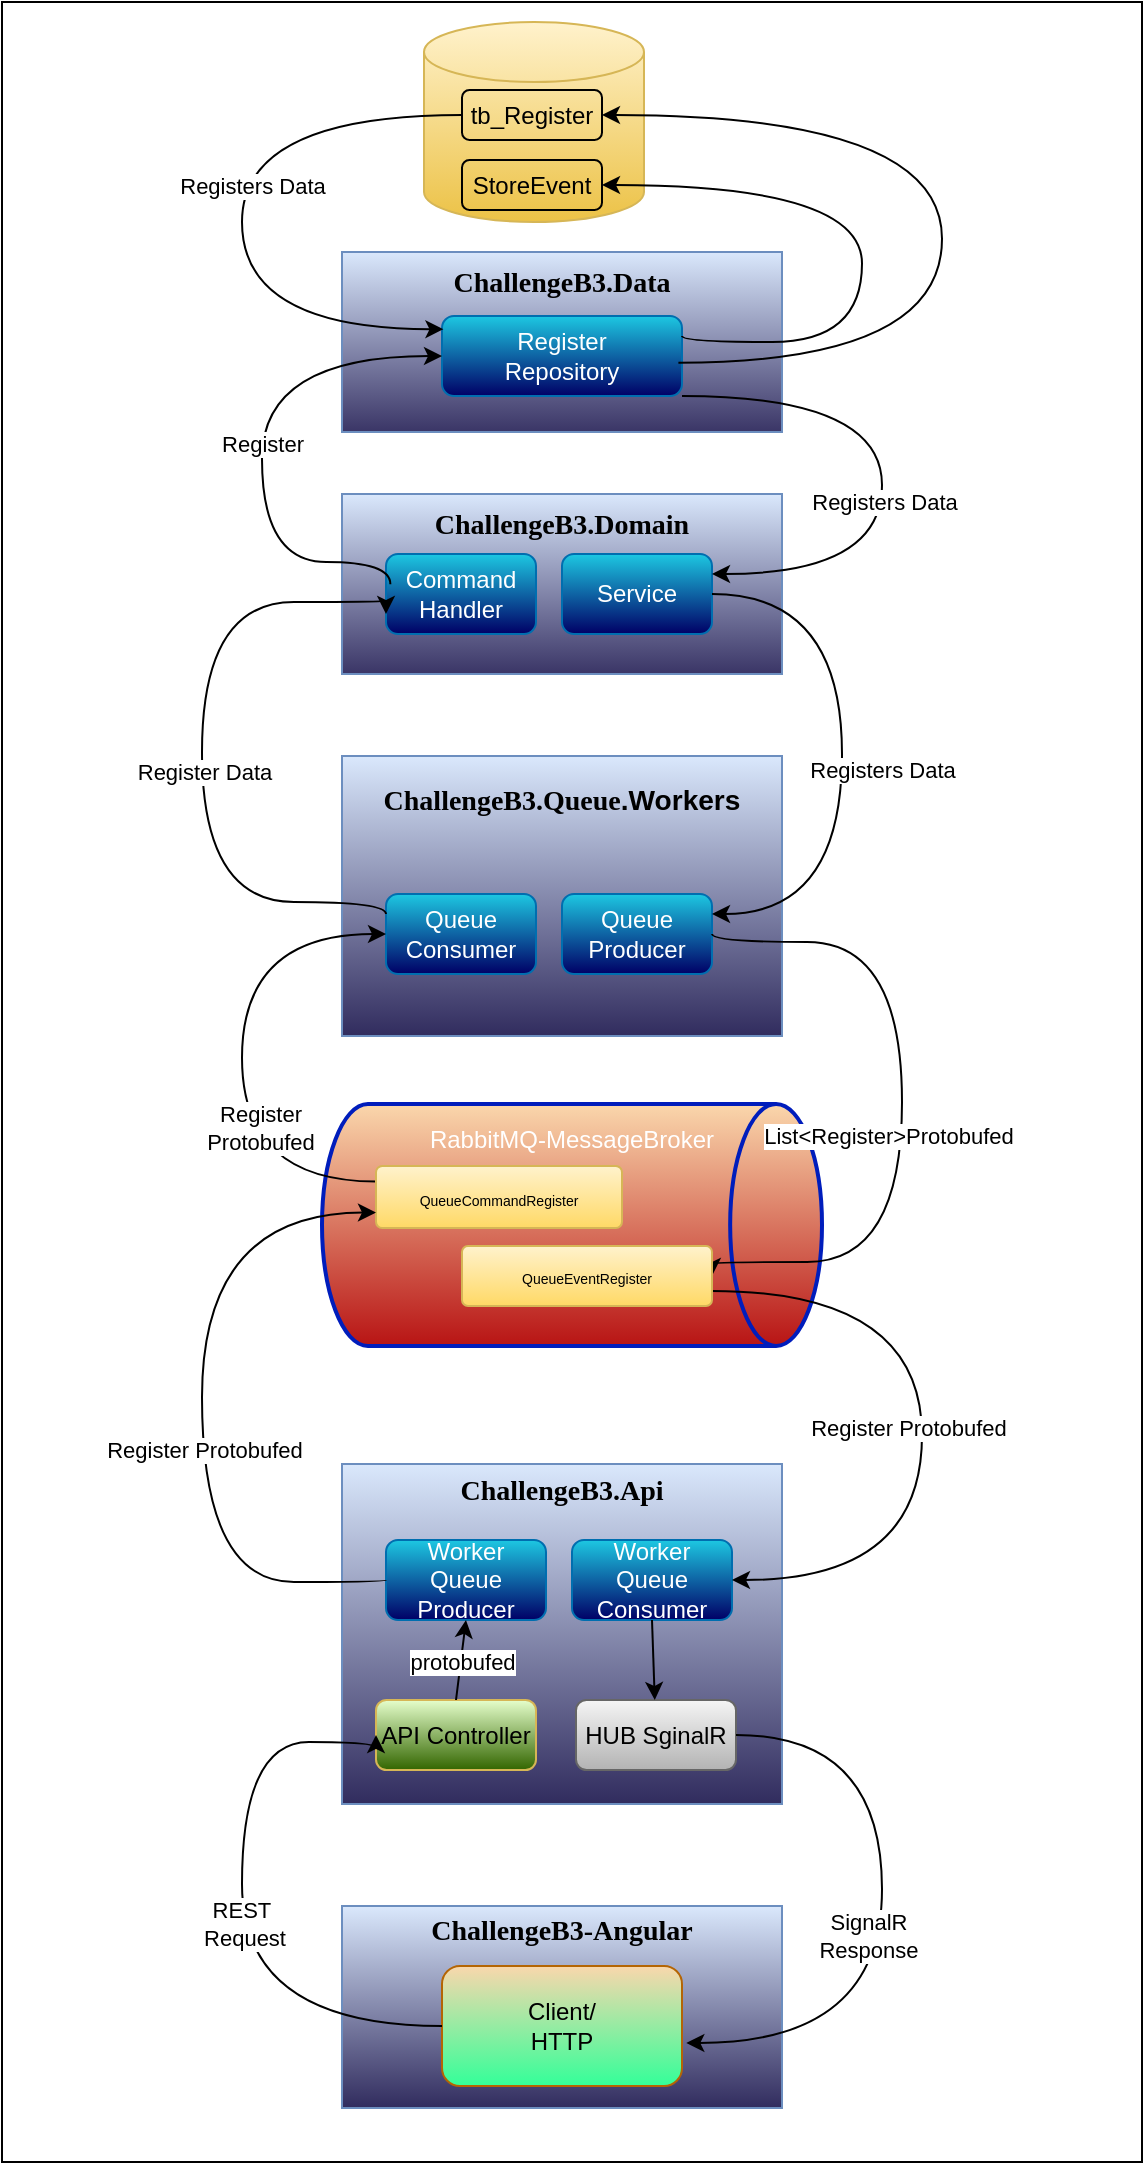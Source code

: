<mxfile version="21.3.0" type="device">
  <diagram name="Page-1" id="mVWfAIDRVsSP9inFPczl">
    <mxGraphModel dx="1323" dy="1332" grid="1" gridSize="10" guides="1" tooltips="1" connect="1" arrows="1" fold="1" page="1" pageScale="1" pageWidth="850" pageHeight="1100" math="0" shadow="0">
      <root>
        <mxCell id="0" />
        <mxCell id="1" parent="0" />
        <mxCell id="jz275YC8xQPVCIXKyLV8-145" value="" style="rounded=0;whiteSpace=wrap;html=1;" vertex="1" parent="1">
          <mxGeometry x="180" y="10" width="570" height="1080" as="geometry" />
        </mxCell>
        <mxCell id="jz275YC8xQPVCIXKyLV8-134" value="&lt;p style=&quot;line-height: 120%;&quot;&gt;&lt;/p&gt;&lt;h3 style=&quot;&quot;&gt;&lt;font style=&quot;font-size: 14px;&quot; face=&quot;Verdana&quot;&gt;ChallengeB3-Angular&lt;/font&gt;&lt;/h3&gt;&lt;div&gt;&lt;font style=&quot;font-size: 14px;&quot; face=&quot;Verdana&quot;&gt;&lt;br&gt;&lt;/font&gt;&lt;/div&gt;&lt;div&gt;&lt;font style=&quot;font-size: 14px;&quot; face=&quot;Verdana&quot;&gt;&lt;br&gt;&lt;/font&gt;&lt;/div&gt;&lt;div&gt;&lt;font style=&quot;font-size: 14px;&quot; face=&quot;Verdana&quot;&gt;&lt;br&gt;&lt;/font&gt;&lt;/div&gt;&lt;div&gt;&lt;br&gt;&lt;/div&gt;&lt;p&gt;&lt;/p&gt;" style="rounded=0;whiteSpace=wrap;html=1;fillColor=#dae8fc;strokeColor=#6c8ebf;movable=1;resizable=1;rotatable=1;deletable=1;editable=1;locked=0;connectable=1;align=center;gradientColor=#312C5E;" vertex="1" parent="1">
          <mxGeometry x="350" y="962" width="220" height="101" as="geometry" />
        </mxCell>
        <mxCell id="jz275YC8xQPVCIXKyLV8-2" value="&lt;p style=&quot;line-height: 120%;&quot;&gt;&lt;/p&gt;&lt;h3 style=&quot;&quot;&gt;&lt;font style=&quot;font-size: 14px;&quot; face=&quot;Verdana&quot;&gt;ChallengeB3.Api&lt;/font&gt;&lt;/h3&gt;&lt;div&gt;&lt;font style=&quot;font-size: 14px;&quot; face=&quot;Verdana&quot;&gt;&lt;br&gt;&lt;/font&gt;&lt;/div&gt;&lt;div&gt;&lt;font style=&quot;font-size: 14px;&quot; face=&quot;Verdana&quot;&gt;&lt;br&gt;&lt;/font&gt;&lt;/div&gt;&lt;div&gt;&lt;font style=&quot;font-size: 14px;&quot; face=&quot;Verdana&quot;&gt;&lt;br&gt;&lt;/font&gt;&lt;/div&gt;&lt;div&gt;&lt;font style=&quot;font-size: 14px;&quot; face=&quot;Verdana&quot;&gt;&lt;br&gt;&lt;/font&gt;&lt;/div&gt;&lt;div&gt;&lt;font style=&quot;font-size: 14px;&quot; face=&quot;Verdana&quot;&gt;&lt;br&gt;&lt;/font&gt;&lt;/div&gt;&lt;div&gt;&lt;font style=&quot;font-size: 14px;&quot; face=&quot;Verdana&quot;&gt;&lt;br&gt;&lt;/font&gt;&lt;/div&gt;&lt;div&gt;&lt;font style=&quot;font-size: 14px;&quot; face=&quot;Verdana&quot;&gt;&lt;br&gt;&lt;/font&gt;&lt;/div&gt;&lt;div&gt;&lt;br&gt;&lt;/div&gt;&lt;p&gt;&lt;/p&gt;" style="rounded=0;whiteSpace=wrap;html=1;fillColor=#dae8fc;strokeColor=#6c8ebf;movable=1;resizable=1;rotatable=1;deletable=1;editable=1;locked=0;connectable=1;align=center;gradientColor=#312C5E;" vertex="1" parent="1">
          <mxGeometry x="350" y="741" width="220" height="170" as="geometry" />
        </mxCell>
        <mxCell id="jz275YC8xQPVCIXKyLV8-4" value="HUB SginalR" style="rounded=1;whiteSpace=wrap;html=1;fillColor=#f5f5f5;strokeColor=#666666;movable=1;resizable=1;rotatable=1;deletable=1;editable=1;locked=0;connectable=1;gradientColor=#b3b3b3;" vertex="1" parent="1">
          <mxGeometry x="467" y="859" width="80" height="35" as="geometry" />
        </mxCell>
        <mxCell id="jz275YC8xQPVCIXKyLV8-5" value="API Controller" style="rounded=1;whiteSpace=wrap;html=1;fillColor=#E6FFCC;strokeColor=#d6b656;gradientColor=#336600;" vertex="1" parent="1">
          <mxGeometry x="367" y="859" width="80" height="35" as="geometry" />
        </mxCell>
        <mxCell id="jz275YC8xQPVCIXKyLV8-9" value="RabbitMQ-MessageBroker&lt;br&gt;&lt;br&gt;&lt;br&gt;&lt;br&gt;&lt;br&gt;&lt;br&gt;&lt;br&gt;" style="strokeWidth=2;html=1;shape=mxgraph.flowchart.direct_data;whiteSpace=wrap;fillColor=#fad7ac;fontColor=#ffffff;strokeColor=#001DBC;gradientColor=#b81414;" vertex="1" parent="1">
          <mxGeometry x="340" y="561" width="250" height="121" as="geometry" />
        </mxCell>
        <mxCell id="jz275YC8xQPVCIXKyLV8-10" value="Worker&lt;br&gt;Queue&lt;br&gt;Producer" style="rounded=1;whiteSpace=wrap;html=1;fillColor=#1DC8E2;fontColor=#ffffff;strokeColor=#006EAF;gradientColor=#000066;" vertex="1" parent="1">
          <mxGeometry x="372" y="779" width="80" height="40" as="geometry" />
        </mxCell>
        <mxCell id="jz275YC8xQPVCIXKyLV8-13" value="Worker&lt;br&gt;Queue&lt;br&gt;Consumer" style="rounded=1;whiteSpace=wrap;html=1;fillColor=#1DC8E2;fontColor=#ffffff;strokeColor=#006EAF;gradientColor=#000066;" vertex="1" parent="1">
          <mxGeometry x="465" y="779" width="80" height="40" as="geometry" />
        </mxCell>
        <mxCell id="jz275YC8xQPVCIXKyLV8-15" style="edgeStyle=orthogonalEdgeStyle;rounded=0;orthogonalLoop=1;jettySize=auto;html=1;exitX=0.5;exitY=1;exitDx=0;exitDy=0;" edge="1" parent="1" source="jz275YC8xQPVCIXKyLV8-4" target="jz275YC8xQPVCIXKyLV8-4">
          <mxGeometry relative="1" as="geometry" />
        </mxCell>
        <mxCell id="jz275YC8xQPVCIXKyLV8-22" value="Client/&lt;br&gt;HTTP" style="rounded=1;whiteSpace=wrap;html=1;fillColor=#fad7ac;strokeColor=#b46504;gradientColor=#33FF99;" vertex="1" parent="1">
          <mxGeometry x="400" y="992" width="120" height="60" as="geometry" />
        </mxCell>
        <mxCell id="jz275YC8xQPVCIXKyLV8-26" value="" style="endArrow=classic;html=1;rounded=0;exitX=0.5;exitY=1;exitDx=0;exitDy=0;" edge="1" parent="1" source="jz275YC8xQPVCIXKyLV8-13" target="jz275YC8xQPVCIXKyLV8-4">
          <mxGeometry width="50" height="50" relative="1" as="geometry">
            <mxPoint x="650" y="560" as="sourcePoint" />
            <mxPoint x="620" y="410" as="targetPoint" />
          </mxGeometry>
        </mxCell>
        <mxCell id="jz275YC8xQPVCIXKyLV8-27" value="" style="endArrow=classic;html=1;rounded=0;exitX=0.5;exitY=0;exitDx=0;exitDy=0;entryX=0.5;entryY=1;entryDx=0;entryDy=0;" edge="1" parent="1" source="jz275YC8xQPVCIXKyLV8-5" target="jz275YC8xQPVCIXKyLV8-10">
          <mxGeometry width="50" height="50" relative="1" as="geometry">
            <mxPoint x="570" y="460" as="sourcePoint" />
            <mxPoint x="620" y="410" as="targetPoint" />
          </mxGeometry>
        </mxCell>
        <mxCell id="jz275YC8xQPVCIXKyLV8-135" value="protobufed" style="edgeLabel;html=1;align=center;verticalAlign=middle;resizable=0;points=[];" vertex="1" connectable="0" parent="jz275YC8xQPVCIXKyLV8-27">
          <mxGeometry x="-0.479" y="-1" relative="1" as="geometry">
            <mxPoint y="-9" as="offset" />
          </mxGeometry>
        </mxCell>
        <mxCell id="jz275YC8xQPVCIXKyLV8-30" value="&lt;p style=&quot;line-height: 120%;&quot;&gt;&lt;/p&gt;&lt;h3 style=&quot;&quot;&gt;&lt;font face=&quot;Verdana&quot;&gt;&lt;span style=&quot;font-size: 14px;&quot;&gt;ChallengeB3.Queue&lt;/span&gt;&lt;/font&gt;.Workers&lt;/h3&gt;&lt;div&gt;&lt;font face=&quot;Verdana&quot;&gt;&lt;span style=&quot;font-size: 14px;&quot;&gt;&lt;br&gt;&lt;/span&gt;&lt;/font&gt;&lt;/div&gt;&lt;div&gt;&lt;font face=&quot;Verdana&quot;&gt;&lt;span style=&quot;font-size: 14px;&quot;&gt;&lt;br&gt;&lt;/span&gt;&lt;/font&gt;&lt;/div&gt;&lt;div&gt;&lt;font face=&quot;Verdana&quot;&gt;&lt;span style=&quot;font-size: 14px;&quot;&gt;&lt;br&gt;&lt;/span&gt;&lt;/font&gt;&lt;/div&gt;&lt;div&gt;&lt;font face=&quot;Verdana&quot;&gt;&lt;span style=&quot;font-size: 14px;&quot;&gt;&lt;br&gt;&lt;/span&gt;&lt;/font&gt;&lt;/div&gt;&lt;div&gt;&lt;font face=&quot;Verdana&quot;&gt;&lt;span style=&quot;font-size: 14px;&quot;&gt;&lt;br&gt;&lt;/span&gt;&lt;/font&gt;&lt;/div&gt;&lt;p&gt;&lt;/p&gt;" style="rounded=0;whiteSpace=wrap;html=1;fillColor=#dae8fc;strokeColor=#6c8ebf;movable=1;resizable=1;rotatable=1;deletable=1;editable=1;locked=0;connectable=1;align=center;gradientColor=#312C5E;" vertex="1" parent="1">
          <mxGeometry x="350" y="387" width="220" height="140" as="geometry" />
        </mxCell>
        <mxCell id="jz275YC8xQPVCIXKyLV8-14" value="Queue&lt;br&gt;Producer" style="rounded=1;whiteSpace=wrap;html=1;fillColor=#1DC8E2;fontColor=#ffffff;strokeColor=#006EAF;gradientColor=#000066;" vertex="1" parent="1">
          <mxGeometry x="460" y="456" width="75" height="40" as="geometry" />
        </mxCell>
        <mxCell id="jz275YC8xQPVCIXKyLV8-6" value="Queue Consumer" style="rounded=1;whiteSpace=wrap;html=1;fillColor=#1DC8E2;fontColor=#ffffff;strokeColor=#006EAF;gradientColor=#000066;" vertex="1" parent="1">
          <mxGeometry x="372" y="456" width="75" height="40" as="geometry" />
        </mxCell>
        <mxCell id="jz275YC8xQPVCIXKyLV8-32" value="" style="endArrow=classic;html=1;rounded=0;edgeStyle=orthogonalEdgeStyle;curved=1;exitX=0;exitY=0.25;exitDx=0;exitDy=0;entryX=0;entryY=0.5;entryDx=0;entryDy=0;" edge="1" parent="1" source="jz275YC8xQPVCIXKyLV8-124" target="jz275YC8xQPVCIXKyLV8-6">
          <mxGeometry width="50" height="50" relative="1" as="geometry">
            <mxPoint x="390" y="699" as="sourcePoint" />
            <mxPoint x="310" y="599" as="targetPoint" />
            <Array as="points">
              <mxPoint x="300" y="600" />
              <mxPoint x="300" y="476" />
            </Array>
          </mxGeometry>
        </mxCell>
        <mxCell id="jz275YC8xQPVCIXKyLV8-51" value="Register &lt;br&gt;Protobufed" style="edgeLabel;html=1;align=center;verticalAlign=middle;resizable=0;points=[];" vertex="1" connectable="0" parent="jz275YC8xQPVCIXKyLV8-32">
          <mxGeometry x="-0.42" y="-17" relative="1" as="geometry">
            <mxPoint x="-8" y="-18" as="offset" />
          </mxGeometry>
        </mxCell>
        <mxCell id="jz275YC8xQPVCIXKyLV8-34" value="" style="endArrow=classic;html=1;rounded=0;exitX=0;exitY=0.5;exitDx=0;exitDy=0;edgeStyle=orthogonalEdgeStyle;curved=1;entryX=0;entryY=0.5;entryDx=0;entryDy=0;" edge="1" parent="1" source="jz275YC8xQPVCIXKyLV8-22" target="jz275YC8xQPVCIXKyLV8-5">
          <mxGeometry width="50" height="50" relative="1" as="geometry">
            <mxPoint x="210" y="1000" as="sourcePoint" />
            <mxPoint x="340" y="880" as="targetPoint" />
            <Array as="points">
              <mxPoint x="300" y="1022" />
              <mxPoint x="300" y="880" />
              <mxPoint x="367" y="880" />
            </Array>
          </mxGeometry>
        </mxCell>
        <mxCell id="jz275YC8xQPVCIXKyLV8-43" value="REST&amp;nbsp;&lt;br&gt;Request" style="edgeLabel;html=1;align=center;verticalAlign=middle;resizable=0;points=[];" vertex="1" connectable="0" parent="jz275YC8xQPVCIXKyLV8-34">
          <mxGeometry x="0.01" y="-1" relative="1" as="geometry">
            <mxPoint y="7" as="offset" />
          </mxGeometry>
        </mxCell>
        <mxCell id="jz275YC8xQPVCIXKyLV8-35" value="&lt;p style=&quot;line-height: 120%;&quot;&gt;&lt;/p&gt;&lt;h3 style=&quot;&quot;&gt;&lt;font face=&quot;Verdana&quot;&gt;&lt;span style=&quot;font-size: 14px;&quot;&gt;ChallengeB3.Domain&lt;/span&gt;&lt;/font&gt;&lt;/h3&gt;&lt;div&gt;&lt;font face=&quot;Verdana&quot;&gt;&lt;span style=&quot;font-size: 14px;&quot;&gt;&lt;br&gt;&lt;/span&gt;&lt;/font&gt;&lt;/div&gt;&lt;div&gt;&lt;font face=&quot;Verdana&quot;&gt;&lt;span style=&quot;font-size: 14px;&quot;&gt;&lt;br&gt;&lt;/span&gt;&lt;/font&gt;&lt;/div&gt;&lt;div&gt;&lt;br&gt;&lt;/div&gt;&lt;p&gt;&lt;/p&gt;" style="rounded=0;whiteSpace=wrap;html=1;fillColor=#dae8fc;strokeColor=#6c8ebf;movable=1;resizable=1;rotatable=1;deletable=1;editable=1;locked=0;connectable=1;align=center;gradientColor=#3a3566;" vertex="1" parent="1">
          <mxGeometry x="350" y="256" width="220" height="90" as="geometry" />
        </mxCell>
        <mxCell id="jz275YC8xQPVCIXKyLV8-37" value="Service" style="rounded=1;whiteSpace=wrap;html=1;fillColor=#1DC8E2;fontColor=#ffffff;strokeColor=#006EAF;gradientColor=#000066;" vertex="1" parent="1">
          <mxGeometry x="460" y="286" width="75" height="40" as="geometry" />
        </mxCell>
        <mxCell id="jz275YC8xQPVCIXKyLV8-38" value="Command Handler" style="rounded=1;whiteSpace=wrap;html=1;fillColor=#1DC8E2;fontColor=#ffffff;strokeColor=#006EAF;gradientColor=#000066;" vertex="1" parent="1">
          <mxGeometry x="372" y="286" width="75" height="40" as="geometry" />
        </mxCell>
        <mxCell id="jz275YC8xQPVCIXKyLV8-40" value="" style="endArrow=classic;html=1;rounded=0;exitX=1;exitY=0.5;exitDx=0;exitDy=0;edgeStyle=orthogonalEdgeStyle;curved=1;entryX=1;entryY=0.5;entryDx=0;entryDy=0;" edge="1" parent="1" source="jz275YC8xQPVCIXKyLV8-14" target="jz275YC8xQPVCIXKyLV8-126">
          <mxGeometry width="50" height="50" relative="1" as="geometry">
            <mxPoint x="600" y="590" as="sourcePoint" />
            <mxPoint x="650" y="540" as="targetPoint" />
            <Array as="points">
              <mxPoint x="535" y="480" />
              <mxPoint x="630" y="480" />
              <mxPoint x="630" y="640" />
              <mxPoint x="535" y="640" />
            </Array>
          </mxGeometry>
        </mxCell>
        <mxCell id="jz275YC8xQPVCIXKyLV8-50" value="List&amp;lt;Register&amp;gt;Protobufed" style="edgeLabel;html=1;align=center;verticalAlign=middle;resizable=0;points=[];" vertex="1" connectable="0" parent="jz275YC8xQPVCIXKyLV8-40">
          <mxGeometry x="0.084" y="-7" relative="1" as="geometry">
            <mxPoint as="offset" />
          </mxGeometry>
        </mxCell>
        <mxCell id="jz275YC8xQPVCIXKyLV8-41" value="" style="endArrow=classic;html=1;rounded=0;exitX=0;exitY=0.25;exitDx=0;exitDy=0;edgeStyle=orthogonalEdgeStyle;curved=1;entryX=0;entryY=0.75;entryDx=0;entryDy=0;" edge="1" parent="1" source="jz275YC8xQPVCIXKyLV8-6" target="jz275YC8xQPVCIXKyLV8-38">
          <mxGeometry width="50" height="50" relative="1" as="geometry">
            <mxPoint x="240" y="560" as="sourcePoint" />
            <mxPoint x="290" y="510" as="targetPoint" />
            <Array as="points">
              <mxPoint x="372" y="460" />
              <mxPoint x="280" y="460" />
              <mxPoint x="280" y="310" />
              <mxPoint x="372" y="310" />
            </Array>
          </mxGeometry>
        </mxCell>
        <mxCell id="jz275YC8xQPVCIXKyLV8-142" value="Register Data" style="edgeLabel;html=1;align=center;verticalAlign=middle;resizable=0;points=[];" vertex="1" connectable="0" parent="jz275YC8xQPVCIXKyLV8-41">
          <mxGeometry x="-0.112" y="-1" relative="1" as="geometry">
            <mxPoint y="-10" as="offset" />
          </mxGeometry>
        </mxCell>
        <mxCell id="jz275YC8xQPVCIXKyLV8-44" value="" style="endArrow=classic;html=1;rounded=0;exitX=1;exitY=0.5;exitDx=0;exitDy=0;edgeStyle=orthogonalEdgeStyle;curved=1;entryX=1.018;entryY=0.641;entryDx=0;entryDy=0;entryPerimeter=0;" edge="1" parent="1" source="jz275YC8xQPVCIXKyLV8-4" target="jz275YC8xQPVCIXKyLV8-22">
          <mxGeometry width="50" height="50" relative="1" as="geometry">
            <mxPoint x="600" y="970" as="sourcePoint" />
            <mxPoint x="650" y="920" as="targetPoint" />
            <Array as="points">
              <mxPoint x="620" y="876" />
              <mxPoint x="620" y="1030" />
            </Array>
          </mxGeometry>
        </mxCell>
        <mxCell id="jz275YC8xQPVCIXKyLV8-45" value="SignalR&lt;br&gt;Response" style="edgeLabel;html=1;align=center;verticalAlign=middle;resizable=0;points=[];" vertex="1" connectable="0" parent="jz275YC8xQPVCIXKyLV8-44">
          <mxGeometry x="0.068" y="-7" relative="1" as="geometry">
            <mxPoint as="offset" />
          </mxGeometry>
        </mxCell>
        <mxCell id="jz275YC8xQPVCIXKyLV8-46" value="" style="shape=cylinder3;whiteSpace=wrap;html=1;boundedLbl=1;backgroundOutline=1;size=15;fillColor=#fff2cc;gradientColor=#ecc246;strokeColor=#d6b656;" vertex="1" parent="1">
          <mxGeometry x="391" y="20" width="110" height="100" as="geometry" />
        </mxCell>
        <mxCell id="jz275YC8xQPVCIXKyLV8-49" value="" style="endArrow=classic;html=1;rounded=0;exitX=1;exitY=0.5;exitDx=0;exitDy=0;edgeStyle=orthogonalEdgeStyle;curved=1;entryX=1;entryY=0.25;entryDx=0;entryDy=0;" edge="1" parent="1" source="jz275YC8xQPVCIXKyLV8-37" target="jz275YC8xQPVCIXKyLV8-14">
          <mxGeometry width="50" height="50" relative="1" as="geometry">
            <mxPoint x="580" y="430" as="sourcePoint" />
            <mxPoint x="620" y="470" as="targetPoint" />
            <Array as="points">
              <mxPoint x="600" y="306" />
              <mxPoint x="600" y="466" />
            </Array>
          </mxGeometry>
        </mxCell>
        <mxCell id="jz275YC8xQPVCIXKyLV8-141" value="Registers Data" style="edgeLabel;html=1;align=center;verticalAlign=middle;resizable=0;points=[];" vertex="1" connectable="0" parent="jz275YC8xQPVCIXKyLV8-49">
          <mxGeometry x="0.056" y="2" relative="1" as="geometry">
            <mxPoint x="18" as="offset" />
          </mxGeometry>
        </mxCell>
        <mxCell id="jz275YC8xQPVCIXKyLV8-56" value="" style="endArrow=classic;html=1;rounded=0;exitX=1;exitY=0.75;exitDx=0;exitDy=0;entryX=1;entryY=0.5;entryDx=0;entryDy=0;edgeStyle=orthogonalEdgeStyle;curved=1;" edge="1" parent="1" source="jz275YC8xQPVCIXKyLV8-126" target="jz275YC8xQPVCIXKyLV8-13">
          <mxGeometry width="50" height="50" relative="1" as="geometry">
            <mxPoint x="585" y="770" as="sourcePoint" />
            <mxPoint x="560" y="885" as="targetPoint" />
            <Array as="points">
              <mxPoint x="640" y="654" />
              <mxPoint x="640" y="799" />
            </Array>
          </mxGeometry>
        </mxCell>
        <mxCell id="jz275YC8xQPVCIXKyLV8-57" value="Register Protobufed" style="edgeLabel;html=1;align=center;verticalAlign=middle;resizable=0;points=[];" vertex="1" connectable="0" parent="jz275YC8xQPVCIXKyLV8-56">
          <mxGeometry x="0.084" y="-7" relative="1" as="geometry">
            <mxPoint y="-13" as="offset" />
          </mxGeometry>
        </mxCell>
        <mxCell id="jz275YC8xQPVCIXKyLV8-120" value="tb_Register" style="rounded=1;whiteSpace=wrap;html=1;fillColor=none;" vertex="1" parent="1">
          <mxGeometry x="410" y="54" width="70" height="25" as="geometry" />
        </mxCell>
        <mxCell id="jz275YC8xQPVCIXKyLV8-121" value="StoreEvent" style="rounded=1;whiteSpace=wrap;html=1;fillColor=none;" vertex="1" parent="1">
          <mxGeometry x="410" y="89" width="70" height="25" as="geometry" />
        </mxCell>
        <mxCell id="jz275YC8xQPVCIXKyLV8-124" value="&lt;font style=&quot;font-size: 7px;&quot;&gt;QueueCommandRegister&lt;/font&gt;" style="rounded=1;arcSize=10;whiteSpace=wrap;html=1;align=center;fillColor=#fff2cc;gradientColor=#ffd966;strokeColor=#d6b656;" vertex="1" parent="1">
          <mxGeometry x="367" y="592" width="123" height="31" as="geometry" />
        </mxCell>
        <mxCell id="jz275YC8xQPVCIXKyLV8-126" value="&lt;font style=&quot;font-size: 7px;&quot;&gt;QueueEventRegister&lt;/font&gt;" style="rounded=1;arcSize=10;whiteSpace=wrap;html=1;align=center;fillColor=#fff2cc;gradientColor=#ffd966;strokeColor=#d6b656;" vertex="1" parent="1">
          <mxGeometry x="410" y="632" width="125" height="30" as="geometry" />
        </mxCell>
        <mxCell id="jz275YC8xQPVCIXKyLV8-127" value="" style="endArrow=classic;html=1;rounded=0;entryX=0;entryY=0.75;entryDx=0;entryDy=0;edgeStyle=orthogonalEdgeStyle;curved=1;exitX=0;exitY=0.5;exitDx=0;exitDy=0;" edge="1" parent="1" source="jz275YC8xQPVCIXKyLV8-10" target="jz275YC8xQPVCIXKyLV8-124">
          <mxGeometry width="50" height="50" relative="1" as="geometry">
            <mxPoint x="260" y="830" as="sourcePoint" />
            <mxPoint x="310" y="780" as="targetPoint" />
            <Array as="points">
              <mxPoint x="372" y="800" />
              <mxPoint x="280" y="800" />
              <mxPoint x="280" y="615" />
            </Array>
          </mxGeometry>
        </mxCell>
        <mxCell id="jz275YC8xQPVCIXKyLV8-128" value="Register Protobufed" style="edgeLabel;html=1;align=center;verticalAlign=middle;resizable=0;points=[];" vertex="1" connectable="0" parent="jz275YC8xQPVCIXKyLV8-127">
          <mxGeometry x="-0.067" y="-1" relative="1" as="geometry">
            <mxPoint y="11" as="offset" />
          </mxGeometry>
        </mxCell>
        <mxCell id="jz275YC8xQPVCIXKyLV8-129" value="&lt;p style=&quot;line-height: 120%;&quot;&gt;&lt;/p&gt;&lt;h3 style=&quot;&quot;&gt;&lt;font face=&quot;Verdana&quot;&gt;&lt;span style=&quot;font-size: 14px;&quot;&gt;ChallengeB3.Data&lt;/span&gt;&lt;/font&gt;&lt;/h3&gt;&lt;div&gt;&lt;font face=&quot;Verdana&quot;&gt;&lt;span style=&quot;font-size: 14px;&quot;&gt;&lt;br&gt;&lt;/span&gt;&lt;/font&gt;&lt;/div&gt;&lt;div&gt;&lt;font face=&quot;Verdana&quot;&gt;&lt;span style=&quot;font-size: 14px;&quot;&gt;&lt;br&gt;&lt;/span&gt;&lt;/font&gt;&lt;/div&gt;&lt;div&gt;&lt;br&gt;&lt;/div&gt;&lt;p&gt;&lt;/p&gt;" style="rounded=0;whiteSpace=wrap;html=1;fillColor=#dae8fc;strokeColor=#6c8ebf;movable=1;resizable=1;rotatable=1;deletable=1;editable=1;locked=0;connectable=1;align=center;gradientColor=#3a3566;" vertex="1" parent="1">
          <mxGeometry x="350" y="135" width="220" height="90" as="geometry" />
        </mxCell>
        <mxCell id="jz275YC8xQPVCIXKyLV8-131" value="Register&lt;br&gt;Repository" style="rounded=1;whiteSpace=wrap;html=1;fillColor=#1DC8E2;fontColor=#ffffff;strokeColor=#006EAF;gradientColor=#000066;" vertex="1" parent="1">
          <mxGeometry x="400" y="167" width="120" height="40" as="geometry" />
        </mxCell>
        <mxCell id="jz275YC8xQPVCIXKyLV8-122" value="" style="endArrow=classic;html=1;rounded=0;edgeStyle=orthogonalEdgeStyle;curved=1;exitX=0.029;exitY=0.377;exitDx=0;exitDy=0;exitPerimeter=0;" edge="1" parent="1" source="jz275YC8xQPVCIXKyLV8-38" target="jz275YC8xQPVCIXKyLV8-131">
          <mxGeometry width="50" height="50" relative="1" as="geometry">
            <mxPoint x="270" y="400" as="sourcePoint" />
            <mxPoint x="320" y="350" as="targetPoint" />
            <Array as="points">
              <mxPoint x="374" y="290" />
              <mxPoint x="310" y="290" />
              <mxPoint x="310" y="187" />
            </Array>
          </mxGeometry>
        </mxCell>
        <mxCell id="jz275YC8xQPVCIXKyLV8-132" value="Register" style="edgeLabel;html=1;align=center;verticalAlign=middle;resizable=0;points=[];" vertex="1" connectable="0" parent="jz275YC8xQPVCIXKyLV8-122">
          <mxGeometry x="0.008" relative="1" as="geometry">
            <mxPoint as="offset" />
          </mxGeometry>
        </mxCell>
        <mxCell id="jz275YC8xQPVCIXKyLV8-137" value="" style="endArrow=classic;html=1;rounded=0;edgeStyle=orthogonalEdgeStyle;curved=1;entryX=1;entryY=0.5;entryDx=0;entryDy=0;exitX=1;exitY=0.25;exitDx=0;exitDy=0;" edge="1" parent="1" source="jz275YC8xQPVCIXKyLV8-131" target="jz275YC8xQPVCIXKyLV8-121">
          <mxGeometry width="50" height="50" relative="1" as="geometry">
            <mxPoint x="490" y="170" as="sourcePoint" />
            <mxPoint x="580" y="100" as="targetPoint" />
            <Array as="points">
              <mxPoint x="520" y="180" />
              <mxPoint x="610" y="180" />
              <mxPoint x="610" y="102" />
            </Array>
          </mxGeometry>
        </mxCell>
        <mxCell id="jz275YC8xQPVCIXKyLV8-138" value="" style="endArrow=classic;html=1;rounded=0;edgeStyle=orthogonalEdgeStyle;curved=1;exitX=0.985;exitY=0.583;exitDx=0;exitDy=0;exitPerimeter=0;entryX=1;entryY=0.5;entryDx=0;entryDy=0;" edge="1" parent="1" source="jz275YC8xQPVCIXKyLV8-131" target="jz275YC8xQPVCIXKyLV8-120">
          <mxGeometry width="50" height="50" relative="1" as="geometry">
            <mxPoint x="600" y="126.5" as="sourcePoint" />
            <mxPoint x="650" y="76.5" as="targetPoint" />
            <Array as="points">
              <mxPoint x="650" y="190" />
              <mxPoint x="650" y="67" />
            </Array>
          </mxGeometry>
        </mxCell>
        <mxCell id="jz275YC8xQPVCIXKyLV8-139" value="" style="endArrow=classic;html=1;rounded=0;exitX=1;exitY=1;exitDx=0;exitDy=0;edgeStyle=orthogonalEdgeStyle;curved=1;entryX=1;entryY=0.25;entryDx=0;entryDy=0;" edge="1" parent="1" source="jz275YC8xQPVCIXKyLV8-131" target="jz275YC8xQPVCIXKyLV8-37">
          <mxGeometry width="50" height="50" relative="1" as="geometry">
            <mxPoint x="590" y="260" as="sourcePoint" />
            <mxPoint x="640" y="210" as="targetPoint" />
            <Array as="points">
              <mxPoint x="620" y="207" />
              <mxPoint x="620" y="296" />
            </Array>
          </mxGeometry>
        </mxCell>
        <mxCell id="jz275YC8xQPVCIXKyLV8-140" value="Registers Data" style="edgeLabel;html=1;align=center;verticalAlign=middle;resizable=0;points=[];" vertex="1" connectable="0" parent="jz275YC8xQPVCIXKyLV8-139">
          <mxGeometry x="0.113" y="1" relative="1" as="geometry">
            <mxPoint as="offset" />
          </mxGeometry>
        </mxCell>
        <mxCell id="jz275YC8xQPVCIXKyLV8-143" value="" style="endArrow=classic;html=1;rounded=0;exitX=0;exitY=0.5;exitDx=0;exitDy=0;edgeStyle=orthogonalEdgeStyle;curved=1;entryX=0.006;entryY=0.165;entryDx=0;entryDy=0;entryPerimeter=0;" edge="1" parent="1" source="jz275YC8xQPVCIXKyLV8-120" target="jz275YC8xQPVCIXKyLV8-131">
          <mxGeometry width="50" height="50" relative="1" as="geometry">
            <mxPoint x="310" y="114" as="sourcePoint" />
            <mxPoint x="360" y="64" as="targetPoint" />
            <Array as="points">
              <mxPoint x="300" y="67" />
              <mxPoint x="300" y="174" />
            </Array>
          </mxGeometry>
        </mxCell>
        <mxCell id="jz275YC8xQPVCIXKyLV8-144" value="Registers Data" style="edgeLabel;html=1;align=center;verticalAlign=middle;resizable=0;points=[];" vertex="1" connectable="0" parent="jz275YC8xQPVCIXKyLV8-143">
          <mxGeometry x="-0.088" y="5" relative="1" as="geometry">
            <mxPoint as="offset" />
          </mxGeometry>
        </mxCell>
      </root>
    </mxGraphModel>
  </diagram>
</mxfile>
